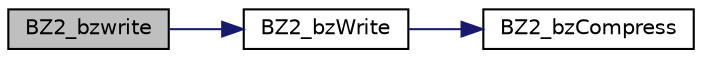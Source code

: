 digraph G
{
  edge [fontname="Helvetica",fontsize="10",labelfontname="Helvetica",labelfontsize="10"];
  node [fontname="Helvetica",fontsize="10",shape=record];
  rankdir="LR";
  Node1 [label="BZ2_bzwrite",height=0.2,width=0.4,color="black", fillcolor="grey75", style="filled" fontcolor="black"];
  Node1 -> Node2 [color="midnightblue",fontsize="10",style="solid",fontname="Helvetica"];
  Node2 [label="BZ2_bzWrite",height=0.2,width=0.4,color="black", fillcolor="white", style="filled",URL="$bzlib_8c.html#a2c9f27601f05438ac27f086911f4f5d4"];
  Node2 -> Node3 [color="midnightblue",fontsize="10",style="solid",fontname="Helvetica"];
  Node3 [label="BZ2_bzCompress",height=0.2,width=0.4,color="black", fillcolor="white", style="filled",URL="$bzlib_8c.html#afaf431b4be66dc0dc2554dc8a8a87de7"];
}
